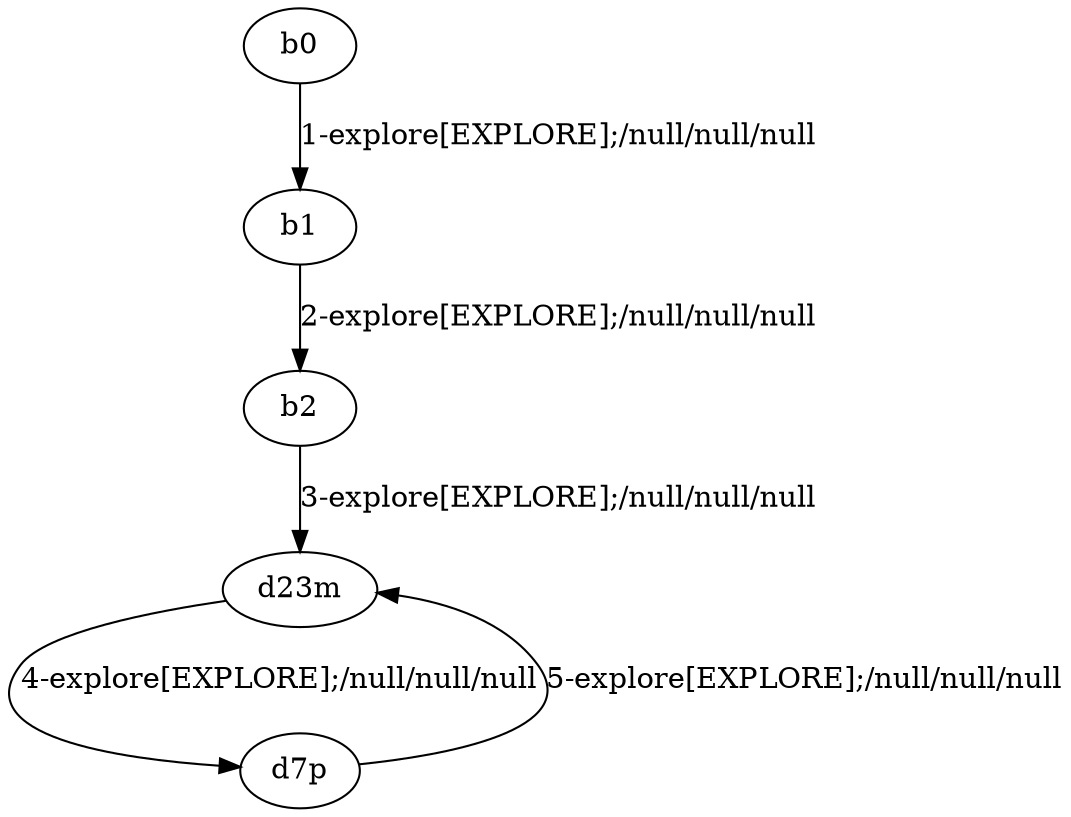 # Total number of goals covered by this test: 1
# b1 --> b2

digraph g {
"b0" -> "b1" [label = "1-explore[EXPLORE];/null/null/null"];
"b1" -> "b2" [label = "2-explore[EXPLORE];/null/null/null"];
"b2" -> "d23m" [label = "3-explore[EXPLORE];/null/null/null"];
"d23m" -> "d7p" [label = "4-explore[EXPLORE];/null/null/null"];
"d7p" -> "d23m" [label = "5-explore[EXPLORE];/null/null/null"];
}